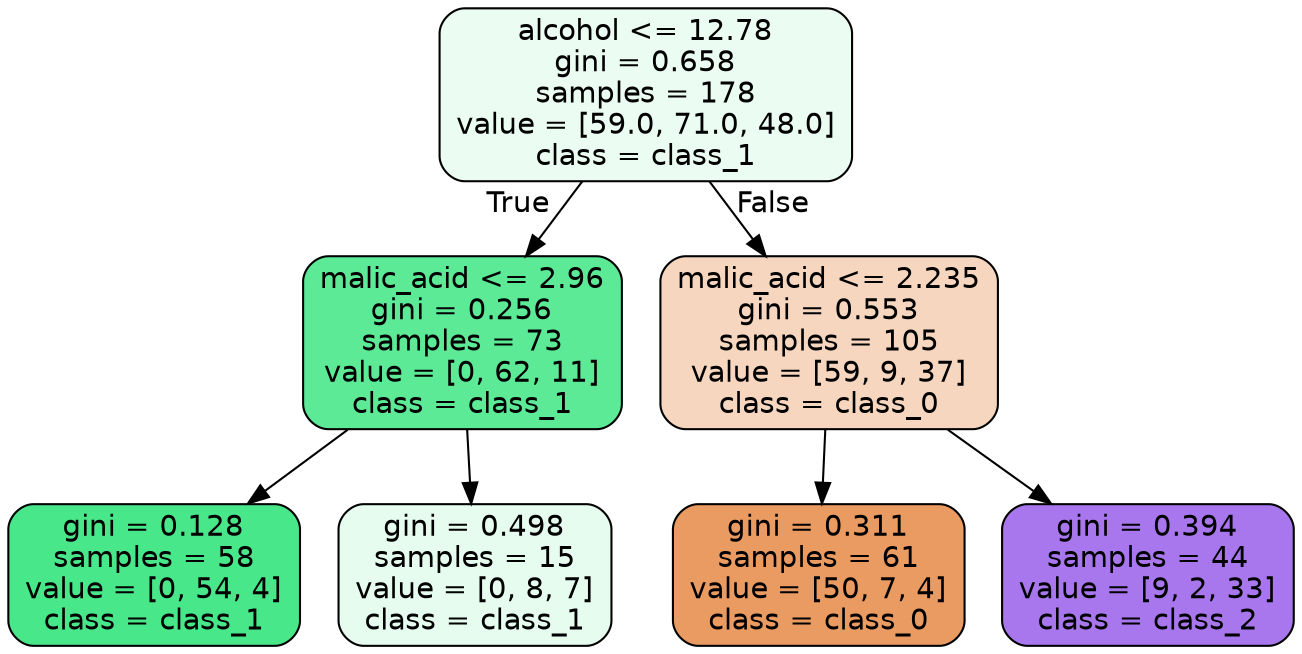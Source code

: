 digraph Tree {
node [shape=box, style="filled, rounded", color="black", fontname="helvetica"] ;
edge [fontname="helvetica"] ;
0 [label="alcohol <= 12.78\ngini = 0.658\nsamples = 178\nvalue = [59.0, 71.0, 48.0]\nclass = class_1", fillcolor="#ebfcf2"] ;
1 [label="malic_acid <= 2.96\ngini = 0.256\nsamples = 73\nvalue = [0, 62, 11]\nclass = class_1", fillcolor="#5cea97"] ;
0 -> 1 [labeldistance=2.5, labelangle=45, headlabel="True"] ;
2 [label="gini = 0.128\nsamples = 58\nvalue = [0, 54, 4]\nclass = class_1", fillcolor="#48e78a"] ;
1 -> 2 ;
3 [label="gini = 0.498\nsamples = 15\nvalue = [0, 8, 7]\nclass = class_1", fillcolor="#e6fcef"] ;
1 -> 3 ;
4 [label="malic_acid <= 2.235\ngini = 0.553\nsamples = 105\nvalue = [59, 9, 37]\nclass = class_0", fillcolor="#f7d6bf"] ;
0 -> 4 [labeldistance=2.5, labelangle=-45, headlabel="False"] ;
5 [label="gini = 0.311\nsamples = 61\nvalue = [50, 7, 4]\nclass = class_0", fillcolor="#ea9b61"] ;
4 -> 5 ;
6 [label="gini = 0.394\nsamples = 44\nvalue = [9, 2, 33]\nclass = class_2", fillcolor="#a977ed"] ;
4 -> 6 ;
}